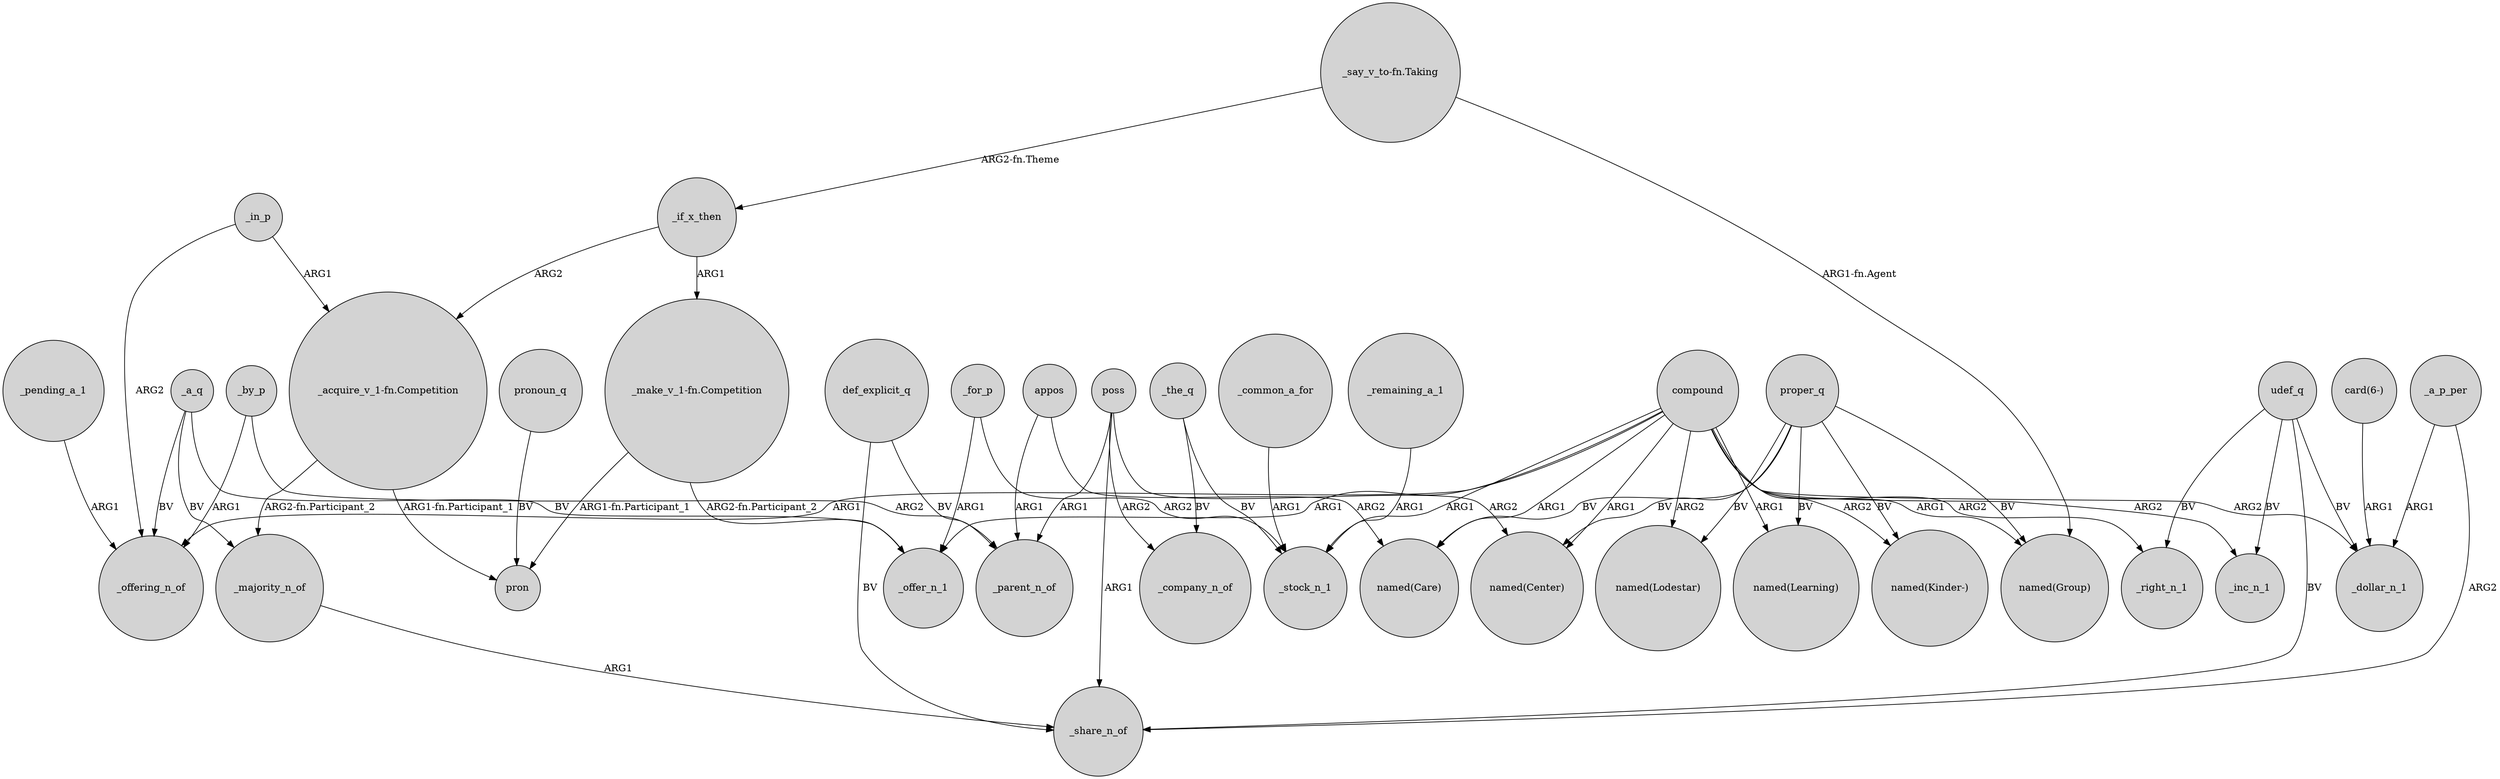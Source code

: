 digraph {
	node [shape=circle style=filled]
	_a_q -> _offering_n_of [label=BV]
	_if_x_then -> "_acquire_v_1-fn.Competition" [label=ARG2]
	proper_q -> "named(Lodestar)" [label=BV]
	appos -> "named(Care)" [label=ARG2]
	_a_q -> _majority_n_of [label=BV]
	_for_p -> _offer_n_1 [label=ARG1]
	_common_a_for -> _stock_n_1 [label=ARG1]
	"_acquire_v_1-fn.Competition" -> pron [label="ARG1-fn.Participant_1"]
	_in_p -> _offering_n_of [label=ARG2]
	compound -> "named(Group)" [label=ARG1]
	compound -> _offering_n_of [label=ARG1]
	def_explicit_q -> _share_n_of [label=BV]
	appos -> _parent_n_of [label=ARG1]
	compound -> _dollar_n_1 [label=ARG2]
	udef_q -> _right_n_1 [label=BV]
	"_say_v_to-fn.Taking" -> "named(Group)" [label="ARG1-fn.Agent"]
	proper_q -> "named(Group)" [label=BV]
	compound -> _right_n_1 [label=ARG2]
	compound -> _offer_n_1 [label=ARG1]
	compound -> _stock_n_1 [label=ARG1]
	proper_q -> "named(Center)" [label=BV]
	def_explicit_q -> _parent_n_of [label=BV]
	"_make_v_1-fn.Competition" -> _offer_n_1 [label="ARG2-fn.Participant_2"]
	_by_p -> _parent_n_of [label=ARG2]
	pronoun_q -> pron [label=BV]
	udef_q -> _inc_n_1 [label=BV]
	_majority_n_of -> _share_n_of [label=ARG1]
	_the_q -> _stock_n_1 [label=BV]
	poss -> _company_n_of [label=ARG2]
	compound -> _inc_n_1 [label=ARG2]
	"_acquire_v_1-fn.Competition" -> _majority_n_of [label="ARG2-fn.Participant_2"]
	_a_p_per -> _share_n_of [label=ARG2]
	proper_q -> "named(Kinder-)" [label=BV]
	_pending_a_1 -> _offering_n_of [label=ARG1]
	"_make_v_1-fn.Competition" -> pron [label="ARG1-fn.Participant_1"]
	poss -> _share_n_of [label=ARG1]
	udef_q -> _share_n_of [label=BV]
	_if_x_then -> "_make_v_1-fn.Competition" [label=ARG1]
	_in_p -> "_acquire_v_1-fn.Competition" [label=ARG1]
	poss -> "named(Center)" [label=ARG2]
	udef_q -> _dollar_n_1 [label=BV]
	"_say_v_to-fn.Taking" -> _if_x_then [label="ARG2-fn.Theme"]
	_a_p_per -> _dollar_n_1 [label=ARG1]
	_remaining_a_1 -> _stock_n_1 [label=ARG1]
	_for_p -> _stock_n_1 [label=ARG2]
	compound -> "named(Kinder-)" [label=ARG2]
	"card(6-)" -> _dollar_n_1 [label=ARG1]
	_a_q -> _offer_n_1 [label=BV]
	compound -> "named(Care)" [label=ARG1]
	compound -> "named(Center)" [label=ARG1]
	poss -> _parent_n_of [label=ARG1]
	proper_q -> "named(Care)" [label=BV]
	compound -> "named(Lodestar)" [label=ARG2]
	compound -> "named(Learning)" [label=ARG1]
	_the_q -> _company_n_of [label=BV]
	proper_q -> "named(Learning)" [label=BV]
	_by_p -> _offering_n_of [label=ARG1]
}
